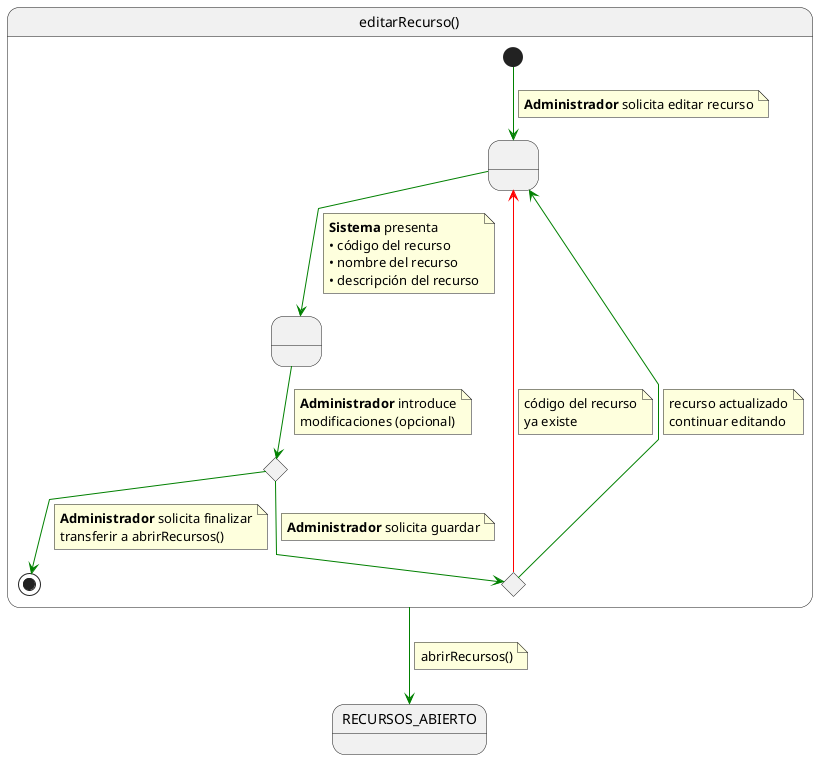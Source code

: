 @startuml editarRecurso
skinparam linetype polyline

state editarRecurso as "editarRecurso()" {
    state " " as PresentingData
    state " " as ModifyingData
    state c1 <<choice>>
    state c2 <<choice>>
    
    [*] -[#green]-> PresentingData
    note on link
    <b>Administrador</b> solicita editar recurso
    end note
    
    PresentingData -[#green]-> ModifyingData
    note on link
    <b>Sistema</b> presenta
    • código del recurso
    • nombre del recurso
    • descripción del recurso
    end note
    
    ModifyingData -[#green]-> c1
    note on link
    <b>Administrador</b> introduce
    modificaciones (opcional)
    end note
    
    c1 -[#green]-> c2
    note on link
    <b>Administrador</b> solicita guardar
    end note
    
    c2 -[#red]-> PresentingData
    note on link
    código del recurso
    ya existe
    end note
    
    c2 -[#green]-> PresentingData
    note on link
    recurso actualizado
    continuar editando
    end note
    
    c1 -[#green]-> [*]
    note on link
    <b>Administrador</b> solicita finalizar
    transferir a abrirRecursos()
    end note
}

editarRecurso -[#green]-> RECURSOS_ABIERTO
note on link
abrirRecursos()
end note

@enduml